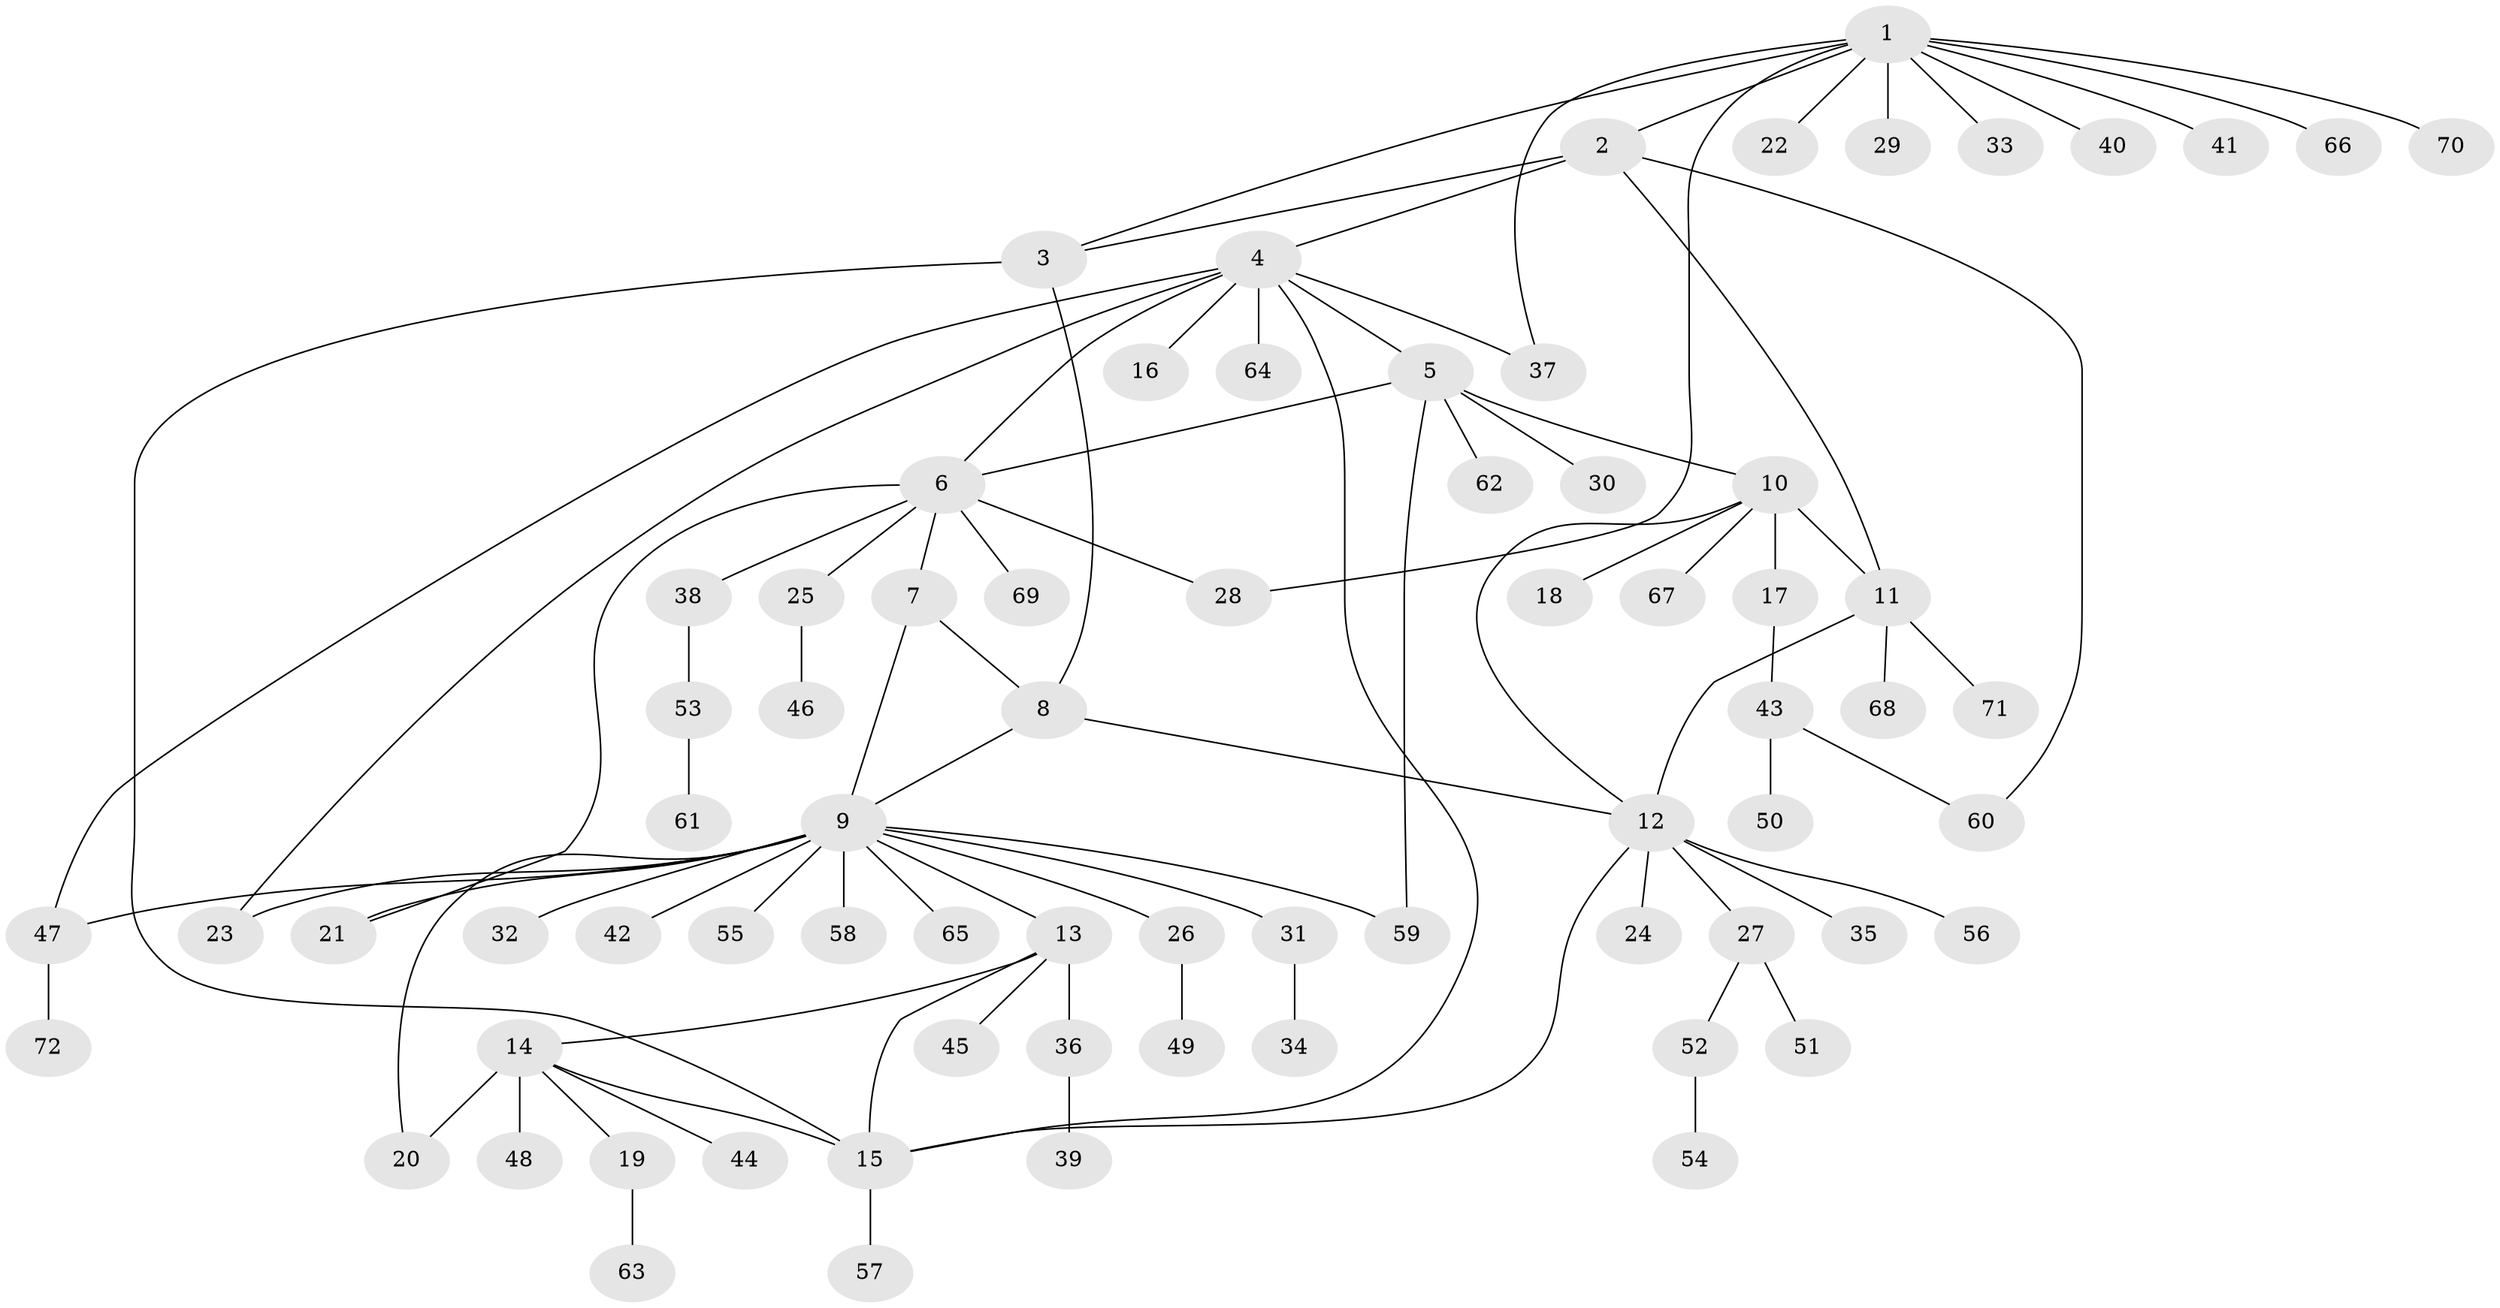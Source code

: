// coarse degree distribution, {8: 0.05555555555555555, 2: 0.25, 1: 0.4444444444444444, 3: 0.05555555555555555, 6: 0.05555555555555555, 4: 0.05555555555555555, 7: 0.05555555555555555, 12: 0.027777777777777776}
// Generated by graph-tools (version 1.1) at 2025/37/03/04/25 23:37:42]
// undirected, 72 vertices, 90 edges
graph export_dot {
  node [color=gray90,style=filled];
  1;
  2;
  3;
  4;
  5;
  6;
  7;
  8;
  9;
  10;
  11;
  12;
  13;
  14;
  15;
  16;
  17;
  18;
  19;
  20;
  21;
  22;
  23;
  24;
  25;
  26;
  27;
  28;
  29;
  30;
  31;
  32;
  33;
  34;
  35;
  36;
  37;
  38;
  39;
  40;
  41;
  42;
  43;
  44;
  45;
  46;
  47;
  48;
  49;
  50;
  51;
  52;
  53;
  54;
  55;
  56;
  57;
  58;
  59;
  60;
  61;
  62;
  63;
  64;
  65;
  66;
  67;
  68;
  69;
  70;
  71;
  72;
  1 -- 2;
  1 -- 3;
  1 -- 22;
  1 -- 28;
  1 -- 29;
  1 -- 33;
  1 -- 37;
  1 -- 40;
  1 -- 41;
  1 -- 66;
  1 -- 70;
  2 -- 3;
  2 -- 4;
  2 -- 11;
  2 -- 60;
  3 -- 8;
  3 -- 15;
  4 -- 5;
  4 -- 6;
  4 -- 15;
  4 -- 16;
  4 -- 23;
  4 -- 37;
  4 -- 47;
  4 -- 64;
  5 -- 6;
  5 -- 10;
  5 -- 30;
  5 -- 59;
  5 -- 62;
  6 -- 7;
  6 -- 21;
  6 -- 25;
  6 -- 28;
  6 -- 38;
  6 -- 69;
  7 -- 8;
  7 -- 9;
  8 -- 9;
  8 -- 12;
  9 -- 13;
  9 -- 20;
  9 -- 21;
  9 -- 23;
  9 -- 26;
  9 -- 31;
  9 -- 32;
  9 -- 42;
  9 -- 47;
  9 -- 55;
  9 -- 58;
  9 -- 59;
  9 -- 65;
  10 -- 11;
  10 -- 12;
  10 -- 17;
  10 -- 18;
  10 -- 67;
  11 -- 12;
  11 -- 68;
  11 -- 71;
  12 -- 15;
  12 -- 24;
  12 -- 27;
  12 -- 35;
  12 -- 56;
  13 -- 14;
  13 -- 15;
  13 -- 36;
  13 -- 45;
  14 -- 15;
  14 -- 19;
  14 -- 20;
  14 -- 44;
  14 -- 48;
  15 -- 57;
  17 -- 43;
  19 -- 63;
  25 -- 46;
  26 -- 49;
  27 -- 51;
  27 -- 52;
  31 -- 34;
  36 -- 39;
  38 -- 53;
  43 -- 50;
  43 -- 60;
  47 -- 72;
  52 -- 54;
  53 -- 61;
}
